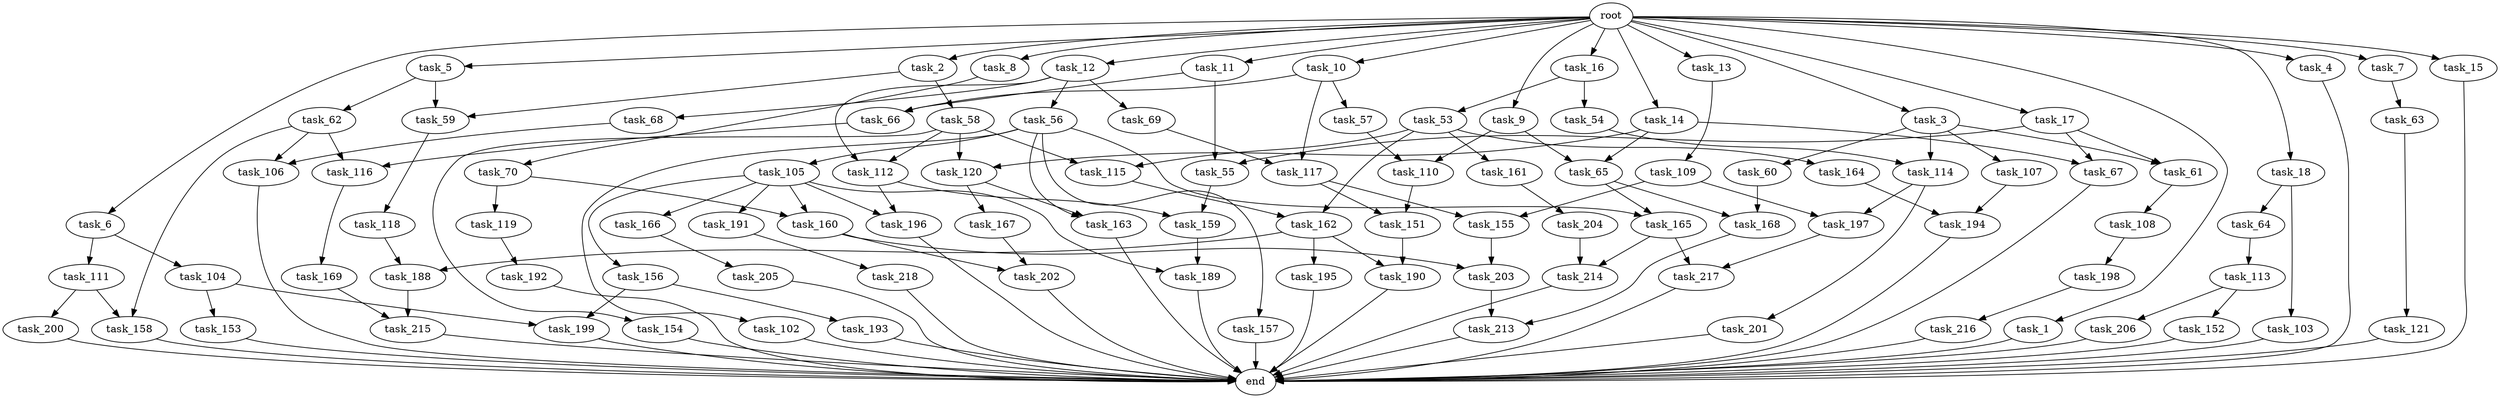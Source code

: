 digraph G {
  task_192 [size="214748364.800000"];
  task_16 [size="1.024000"];
  task_54 [size="34359738.368000"];
  task_57 [size="695784701.952000"];
  task_55 [size="893353197.568000"];
  task_168 [size="249108103.168000"];
  task_115 [size="1408749273.088000"];
  task_158 [size="1279900254.208000"];
  task_12 [size="1.024000"];
  task_190 [size="1073741824.000000"];
  task_119 [size="549755813.888000"];
  task_114 [size="687194767.360000"];
  task_102 [size="137438953.472000"];
  task_11 [size="1.024000"];
  task_113 [size="214748364.800000"];
  task_68 [size="137438953.472000"];
  task_111 [size="695784701.952000"];
  task_58 [size="858993459.200000"];
  task_117 [size="1116691496.960000"];
  task_162 [size="1554778161.152000"];
  task_151 [size="764504178.688000"];
  task_62 [size="214748364.800000"];
  task_189 [size="111669149.696000"];
  task_8 [size="1.024000"];
  task_1 [size="1.024000"];
  task_2 [size="1.024000"];
  task_156 [size="34359738.368000"];
  task_13 [size="1.024000"];
  task_6 [size="1.024000"];
  task_200 [size="420906795.008000"];
  task_63 [size="77309411.328000"];
  task_217 [size="1005022347.264000"];
  root [size="0.000000"];
  task_202 [size="1073741824.000000"];
  task_216 [size="77309411.328000"];
  task_104 [size="695784701.952000"];
  task_7 [size="1.024000"];
  task_159 [size="858993459.200000"];
  task_152 [size="77309411.328000"];
  task_106 [size="1554778161.152000"];
  task_157 [size="137438953.472000"];
  task_198 [size="77309411.328000"];
  task_214 [size="523986010.112000"];
  task_215 [size="730144440.320000"];
  task_203 [size="1168231104.512000"];
  task_155 [size="292057776.128000"];
  task_165 [size="171798691.840000"];
  task_112 [size="687194767.360000"];
  task_108 [size="214748364.800000"];
  task_110 [size="498216206.336000"];
  task_66 [size="730144440.320000"];
  task_4 [size="1.024000"];
  task_103 [size="549755813.888000"];
  task_191 [size="34359738.368000"];
  task_53 [size="34359738.368000"];
  task_199 [size="171798691.840000"];
  task_65 [size="292057776.128000"];
  task_107 [size="549755813.888000"];
  task_59 [size="1073741824.000000"];
  task_188 [size="1717986918.400000"];
  task_61 [size="1408749273.088000"];
  task_154 [size="549755813.888000"];
  task_10 [size="1.024000"];
  task_213 [size="893353197.568000"];
  task_14 [size="1.024000"];
  task_163 [size="833223655.424000"];
  task_218 [size="214748364.800000"];
  task_69 [size="137438953.472000"];
  task_18 [size="1.024000"];
  task_153 [size="34359738.368000"];
  task_118 [size="549755813.888000"];
  task_64 [size="549755813.888000"];
  task_121 [size="137438953.472000"];
  task_15 [size="1.024000"];
  task_169 [size="34359738.368000"];
  end [size="0.000000"];
  task_164 [size="858993459.200000"];
  task_167 [size="695784701.952000"];
  task_196 [size="584115552.256000"];
  task_70 [size="137438953.472000"];
  task_160 [size="584115552.256000"];
  task_193 [size="137438953.472000"];
  task_3 [size="1.024000"];
  task_166 [size="34359738.368000"];
  task_197 [size="214748364.800000"];
  task_105 [size="137438953.472000"];
  task_201 [size="137438953.472000"];
  task_194 [size="446676598.784000"];
  task_109 [size="695784701.952000"];
  task_60 [size="549755813.888000"];
  task_9 [size="1.024000"];
  task_120 [size="764504178.688000"];
  task_5 [size="1.024000"];
  task_67 [size="1073741824.000000"];
  task_161 [size="858993459.200000"];
  task_17 [size="1.024000"];
  task_204 [size="695784701.952000"];
  task_195 [size="858993459.200000"];
  task_205 [size="309237645.312000"];
  task_116 [size="1717986918.400000"];
  task_56 [size="137438953.472000"];
  task_206 [size="77309411.328000"];

  task_192 -> end [size="1.000000"];
  task_16 -> task_54 [size="33554432.000000"];
  task_16 -> task_53 [size="33554432.000000"];
  task_54 -> task_114 [size="134217728.000000"];
  task_57 -> task_110 [size="411041792.000000"];
  task_55 -> task_159 [size="301989888.000000"];
  task_168 -> task_213 [size="33554432.000000"];
  task_115 -> task_162 [size="679477248.000000"];
  task_158 -> end [size="1.000000"];
  task_12 -> task_68 [size="134217728.000000"];
  task_12 -> task_69 [size="134217728.000000"];
  task_12 -> task_56 [size="134217728.000000"];
  task_12 -> task_112 [size="134217728.000000"];
  task_190 -> end [size="1.000000"];
  task_119 -> task_192 [size="209715200.000000"];
  task_114 -> task_197 [size="134217728.000000"];
  task_114 -> task_201 [size="134217728.000000"];
  task_102 -> end [size="1.000000"];
  task_11 -> task_55 [size="33554432.000000"];
  task_11 -> task_66 [size="33554432.000000"];
  task_113 -> task_152 [size="75497472.000000"];
  task_113 -> task_206 [size="75497472.000000"];
  task_68 -> task_106 [size="679477248.000000"];
  task_111 -> task_200 [size="411041792.000000"];
  task_111 -> task_158 [size="411041792.000000"];
  task_58 -> task_120 [size="536870912.000000"];
  task_58 -> task_115 [size="536870912.000000"];
  task_58 -> task_112 [size="536870912.000000"];
  task_58 -> task_154 [size="536870912.000000"];
  task_117 -> task_155 [size="209715200.000000"];
  task_117 -> task_151 [size="209715200.000000"];
  task_162 -> task_195 [size="838860800.000000"];
  task_162 -> task_188 [size="838860800.000000"];
  task_162 -> task_190 [size="838860800.000000"];
  task_151 -> task_190 [size="209715200.000000"];
  task_62 -> task_116 [size="838860800.000000"];
  task_62 -> task_106 [size="838860800.000000"];
  task_62 -> task_158 [size="838860800.000000"];
  task_189 -> end [size="1.000000"];
  task_8 -> task_70 [size="134217728.000000"];
  task_1 -> end [size="1.000000"];
  task_2 -> task_58 [size="838860800.000000"];
  task_2 -> task_59 [size="838860800.000000"];
  task_156 -> task_193 [size="134217728.000000"];
  task_156 -> task_199 [size="134217728.000000"];
  task_13 -> task_109 [size="679477248.000000"];
  task_6 -> task_111 [size="679477248.000000"];
  task_6 -> task_104 [size="679477248.000000"];
  task_200 -> end [size="1.000000"];
  task_63 -> task_121 [size="134217728.000000"];
  task_217 -> end [size="1.000000"];
  root -> task_2 [size="1.000000"];
  root -> task_7 [size="1.000000"];
  root -> task_5 [size="1.000000"];
  root -> task_11 [size="1.000000"];
  root -> task_10 [size="1.000000"];
  root -> task_16 [size="1.000000"];
  root -> task_4 [size="1.000000"];
  root -> task_17 [size="1.000000"];
  root -> task_3 [size="1.000000"];
  root -> task_13 [size="1.000000"];
  root -> task_18 [size="1.000000"];
  root -> task_9 [size="1.000000"];
  root -> task_6 [size="1.000000"];
  root -> task_14 [size="1.000000"];
  root -> task_8 [size="1.000000"];
  root -> task_12 [size="1.000000"];
  root -> task_15 [size="1.000000"];
  root -> task_1 [size="1.000000"];
  task_202 -> end [size="1.000000"];
  task_216 -> end [size="1.000000"];
  task_104 -> task_153 [size="33554432.000000"];
  task_104 -> task_199 [size="33554432.000000"];
  task_7 -> task_63 [size="75497472.000000"];
  task_159 -> task_189 [size="75497472.000000"];
  task_152 -> end [size="1.000000"];
  task_106 -> end [size="1.000000"];
  task_157 -> end [size="1.000000"];
  task_198 -> task_216 [size="75497472.000000"];
  task_214 -> end [size="1.000000"];
  task_215 -> end [size="1.000000"];
  task_203 -> task_213 [size="838860800.000000"];
  task_155 -> task_203 [size="301989888.000000"];
  task_165 -> task_214 [size="301989888.000000"];
  task_165 -> task_217 [size="301989888.000000"];
  task_112 -> task_159 [size="536870912.000000"];
  task_112 -> task_196 [size="536870912.000000"];
  task_108 -> task_198 [size="75497472.000000"];
  task_110 -> task_151 [size="536870912.000000"];
  task_66 -> task_116 [size="838860800.000000"];
  task_4 -> end [size="1.000000"];
  task_103 -> end [size="1.000000"];
  task_191 -> task_218 [size="209715200.000000"];
  task_53 -> task_162 [size="838860800.000000"];
  task_53 -> task_115 [size="838860800.000000"];
  task_53 -> task_161 [size="838860800.000000"];
  task_53 -> task_164 [size="838860800.000000"];
  task_199 -> end [size="1.000000"];
  task_65 -> task_168 [size="33554432.000000"];
  task_65 -> task_165 [size="33554432.000000"];
  task_107 -> task_194 [size="134217728.000000"];
  task_59 -> task_118 [size="536870912.000000"];
  task_188 -> task_215 [size="33554432.000000"];
  task_61 -> task_108 [size="209715200.000000"];
  task_154 -> end [size="1.000000"];
  task_10 -> task_66 [size="679477248.000000"];
  task_10 -> task_117 [size="679477248.000000"];
  task_10 -> task_57 [size="679477248.000000"];
  task_213 -> end [size="1.000000"];
  task_14 -> task_120 [size="209715200.000000"];
  task_14 -> task_67 [size="209715200.000000"];
  task_14 -> task_65 [size="209715200.000000"];
  task_163 -> end [size="1.000000"];
  task_218 -> end [size="1.000000"];
  task_69 -> task_117 [size="411041792.000000"];
  task_18 -> task_103 [size="536870912.000000"];
  task_18 -> task_64 [size="536870912.000000"];
  task_153 -> end [size="1.000000"];
  task_118 -> task_188 [size="838860800.000000"];
  task_64 -> task_113 [size="209715200.000000"];
  task_121 -> end [size="1.000000"];
  task_15 -> end [size="1.000000"];
  task_169 -> task_215 [size="679477248.000000"];
  task_164 -> task_194 [size="301989888.000000"];
  task_167 -> task_202 [size="209715200.000000"];
  task_196 -> end [size="1.000000"];
  task_70 -> task_119 [size="536870912.000000"];
  task_70 -> task_160 [size="536870912.000000"];
  task_160 -> task_202 [size="838860800.000000"];
  task_160 -> task_203 [size="838860800.000000"];
  task_193 -> end [size="1.000000"];
  task_3 -> task_61 [size="536870912.000000"];
  task_3 -> task_107 [size="536870912.000000"];
  task_3 -> task_60 [size="536870912.000000"];
  task_3 -> task_114 [size="536870912.000000"];
  task_166 -> task_205 [size="301989888.000000"];
  task_197 -> task_217 [size="679477248.000000"];
  task_105 -> task_191 [size="33554432.000000"];
  task_105 -> task_156 [size="33554432.000000"];
  task_105 -> task_189 [size="33554432.000000"];
  task_105 -> task_166 [size="33554432.000000"];
  task_105 -> task_160 [size="33554432.000000"];
  task_105 -> task_196 [size="33554432.000000"];
  task_201 -> end [size="1.000000"];
  task_194 -> end [size="1.000000"];
  task_109 -> task_197 [size="75497472.000000"];
  task_109 -> task_155 [size="75497472.000000"];
  task_60 -> task_168 [size="209715200.000000"];
  task_9 -> task_110 [size="75497472.000000"];
  task_9 -> task_65 [size="75497472.000000"];
  task_120 -> task_163 [size="679477248.000000"];
  task_120 -> task_167 [size="679477248.000000"];
  task_5 -> task_62 [size="209715200.000000"];
  task_5 -> task_59 [size="209715200.000000"];
  task_67 -> end [size="1.000000"];
  task_161 -> task_204 [size="679477248.000000"];
  task_17 -> task_55 [size="838860800.000000"];
  task_17 -> task_67 [size="838860800.000000"];
  task_17 -> task_61 [size="838860800.000000"];
  task_204 -> task_214 [size="209715200.000000"];
  task_195 -> end [size="1.000000"];
  task_205 -> end [size="1.000000"];
  task_116 -> task_169 [size="33554432.000000"];
  task_56 -> task_163 [size="134217728.000000"];
  task_56 -> task_102 [size="134217728.000000"];
  task_56 -> task_105 [size="134217728.000000"];
  task_56 -> task_157 [size="134217728.000000"];
  task_56 -> task_165 [size="134217728.000000"];
  task_206 -> end [size="1.000000"];
}
